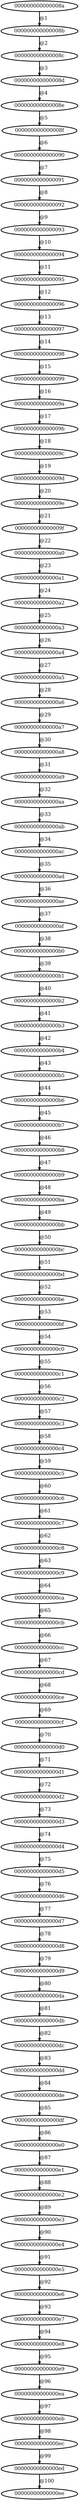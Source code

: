 digraph G {
        node [style=rounded, penwidth=3, fontsize=20, shape=oval];
        "000000000000008a" -> "000000000000008b" [label="@1", color=black,arrowsize=1,style=bold,penwidth=3,fontsize=20];
"000000000000008b" -> "000000000000008c" [label="@2", color=black,arrowsize=1,style=bold,penwidth=3,fontsize=20];
"000000000000008c" -> "000000000000008d" [label="@3", color=black,arrowsize=1,style=bold,penwidth=3,fontsize=20];
"000000000000008d" -> "000000000000008e" [label="@4", color=black,arrowsize=1,style=bold,penwidth=3,fontsize=20];
"000000000000008e" -> "000000000000008f" [label="@5", color=black,arrowsize=1,style=bold,penwidth=3,fontsize=20];
"000000000000008f" -> "0000000000000090" [label="@6", color=black,arrowsize=1,style=bold,penwidth=3,fontsize=20];
"0000000000000090" -> "0000000000000091" [label="@7", color=black,arrowsize=1,style=bold,penwidth=3,fontsize=20];
"0000000000000091" -> "0000000000000092" [label="@8", color=black,arrowsize=1,style=bold,penwidth=3,fontsize=20];
"0000000000000092" -> "0000000000000093" [label="@9", color=black,arrowsize=1,style=bold,penwidth=3,fontsize=20];
"0000000000000093" -> "0000000000000094" [label="@10", color=black,arrowsize=1,style=bold,penwidth=3,fontsize=20];
"0000000000000094" -> "0000000000000095" [label="@11", color=black,arrowsize=1,style=bold,penwidth=3,fontsize=20];
"0000000000000095" -> "0000000000000096" [label="@12", color=black,arrowsize=1,style=bold,penwidth=3,fontsize=20];
"0000000000000096" -> "0000000000000097" [label="@13", color=black,arrowsize=1,style=bold,penwidth=3,fontsize=20];
"0000000000000097" -> "0000000000000098" [label="@14", color=black,arrowsize=1,style=bold,penwidth=3,fontsize=20];
"0000000000000098" -> "0000000000000099" [label="@15", color=black,arrowsize=1,style=bold,penwidth=3,fontsize=20];
"0000000000000099" -> "000000000000009a" [label="@16", color=black,arrowsize=1,style=bold,penwidth=3,fontsize=20];
"000000000000009a" -> "000000000000009b" [label="@17", color=black,arrowsize=1,style=bold,penwidth=3,fontsize=20];
"000000000000009b" -> "000000000000009c" [label="@18", color=black,arrowsize=1,style=bold,penwidth=3,fontsize=20];
"000000000000009c" -> "000000000000009d" [label="@19", color=black,arrowsize=1,style=bold,penwidth=3,fontsize=20];
"000000000000009d" -> "000000000000009e" [label="@20", color=black,arrowsize=1,style=bold,penwidth=3,fontsize=20];
"000000000000009e" -> "000000000000009f" [label="@21", color=black,arrowsize=1,style=bold,penwidth=3,fontsize=20];
"000000000000009f" -> "00000000000000a0" [label="@22", color=black,arrowsize=1,style=bold,penwidth=3,fontsize=20];
"00000000000000a0" -> "00000000000000a1" [label="@23", color=black,arrowsize=1,style=bold,penwidth=3,fontsize=20];
"00000000000000a1" -> "00000000000000a2" [label="@24", color=black,arrowsize=1,style=bold,penwidth=3,fontsize=20];
"00000000000000a2" -> "00000000000000a3" [label="@25", color=black,arrowsize=1,style=bold,penwidth=3,fontsize=20];
"00000000000000a3" -> "00000000000000a4" [label="@26", color=black,arrowsize=1,style=bold,penwidth=3,fontsize=20];
"00000000000000a4" -> "00000000000000a5" [label="@27", color=black,arrowsize=1,style=bold,penwidth=3,fontsize=20];
"00000000000000a5" -> "00000000000000a6" [label="@28", color=black,arrowsize=1,style=bold,penwidth=3,fontsize=20];
"00000000000000a6" -> "00000000000000a7" [label="@29", color=black,arrowsize=1,style=bold,penwidth=3,fontsize=20];
"00000000000000a7" -> "00000000000000a8" [label="@30", color=black,arrowsize=1,style=bold,penwidth=3,fontsize=20];
"00000000000000a8" -> "00000000000000a9" [label="@31", color=black,arrowsize=1,style=bold,penwidth=3,fontsize=20];
"00000000000000a9" -> "00000000000000aa" [label="@32", color=black,arrowsize=1,style=bold,penwidth=3,fontsize=20];
"00000000000000aa" -> "00000000000000ab" [label="@33", color=black,arrowsize=1,style=bold,penwidth=3,fontsize=20];
"00000000000000ab" -> "00000000000000ac" [label="@34", color=black,arrowsize=1,style=bold,penwidth=3,fontsize=20];
"00000000000000ac" -> "00000000000000ad" [label="@35", color=black,arrowsize=1,style=bold,penwidth=3,fontsize=20];
"00000000000000ad" -> "00000000000000ae" [label="@36", color=black,arrowsize=1,style=bold,penwidth=3,fontsize=20];
"00000000000000ae" -> "00000000000000af" [label="@37", color=black,arrowsize=1,style=bold,penwidth=3,fontsize=20];
"00000000000000af" -> "00000000000000b0" [label="@38", color=black,arrowsize=1,style=bold,penwidth=3,fontsize=20];
"00000000000000b0" -> "00000000000000b1" [label="@39", color=black,arrowsize=1,style=bold,penwidth=3,fontsize=20];
"00000000000000b1" -> "00000000000000b2" [label="@40", color=black,arrowsize=1,style=bold,penwidth=3,fontsize=20];
"00000000000000b2" -> "00000000000000b3" [label="@41", color=black,arrowsize=1,style=bold,penwidth=3,fontsize=20];
"00000000000000b3" -> "00000000000000b4" [label="@42", color=black,arrowsize=1,style=bold,penwidth=3,fontsize=20];
"00000000000000b4" -> "00000000000000b5" [label="@43", color=black,arrowsize=1,style=bold,penwidth=3,fontsize=20];
"00000000000000b5" -> "00000000000000b6" [label="@44", color=black,arrowsize=1,style=bold,penwidth=3,fontsize=20];
"00000000000000b6" -> "00000000000000b7" [label="@45", color=black,arrowsize=1,style=bold,penwidth=3,fontsize=20];
"00000000000000b7" -> "00000000000000b8" [label="@46", color=black,arrowsize=1,style=bold,penwidth=3,fontsize=20];
"00000000000000b8" -> "00000000000000b9" [label="@47", color=black,arrowsize=1,style=bold,penwidth=3,fontsize=20];
"00000000000000b9" -> "00000000000000ba" [label="@48", color=black,arrowsize=1,style=bold,penwidth=3,fontsize=20];
"00000000000000ba" -> "00000000000000bb" [label="@49", color=black,arrowsize=1,style=bold,penwidth=3,fontsize=20];
"00000000000000bb" -> "00000000000000bc" [label="@50", color=black,arrowsize=1,style=bold,penwidth=3,fontsize=20];
"00000000000000bc" -> "00000000000000bd" [label="@51", color=black,arrowsize=1,style=bold,penwidth=3,fontsize=20];
"00000000000000bd" -> "00000000000000be" [label="@52", color=black,arrowsize=1,style=bold,penwidth=3,fontsize=20];
"00000000000000be" -> "00000000000000bf" [label="@53", color=black,arrowsize=1,style=bold,penwidth=3,fontsize=20];
"00000000000000bf" -> "00000000000000c0" [label="@54", color=black,arrowsize=1,style=bold,penwidth=3,fontsize=20];
"00000000000000c0" -> "00000000000000c1" [label="@55", color=black,arrowsize=1,style=bold,penwidth=3,fontsize=20];
"00000000000000c1" -> "00000000000000c2" [label="@56", color=black,arrowsize=1,style=bold,penwidth=3,fontsize=20];
"00000000000000c2" -> "00000000000000c3" [label="@57", color=black,arrowsize=1,style=bold,penwidth=3,fontsize=20];
"00000000000000c3" -> "00000000000000c4" [label="@58", color=black,arrowsize=1,style=bold,penwidth=3,fontsize=20];
"00000000000000c4" -> "00000000000000c5" [label="@59", color=black,arrowsize=1,style=bold,penwidth=3,fontsize=20];
"00000000000000c5" -> "00000000000000c6" [label="@60", color=black,arrowsize=1,style=bold,penwidth=3,fontsize=20];
"00000000000000c6" -> "00000000000000c7" [label="@61", color=black,arrowsize=1,style=bold,penwidth=3,fontsize=20];
"00000000000000c7" -> "00000000000000c8" [label="@62", color=black,arrowsize=1,style=bold,penwidth=3,fontsize=20];
"00000000000000c8" -> "00000000000000c9" [label="@63", color=black,arrowsize=1,style=bold,penwidth=3,fontsize=20];
"00000000000000c9" -> "00000000000000ca" [label="@64", color=black,arrowsize=1,style=bold,penwidth=3,fontsize=20];
"00000000000000ca" -> "00000000000000cb" [label="@65", color=black,arrowsize=1,style=bold,penwidth=3,fontsize=20];
"00000000000000cb" -> "00000000000000cc" [label="@66", color=black,arrowsize=1,style=bold,penwidth=3,fontsize=20];
"00000000000000cc" -> "00000000000000cd" [label="@67", color=black,arrowsize=1,style=bold,penwidth=3,fontsize=20];
"00000000000000cd" -> "00000000000000ce" [label="@68", color=black,arrowsize=1,style=bold,penwidth=3,fontsize=20];
"00000000000000ce" -> "00000000000000cf" [label="@69", color=black,arrowsize=1,style=bold,penwidth=3,fontsize=20];
"00000000000000cf" -> "00000000000000d0" [label="@70", color=black,arrowsize=1,style=bold,penwidth=3,fontsize=20];
"00000000000000d0" -> "00000000000000d1" [label="@71", color=black,arrowsize=1,style=bold,penwidth=3,fontsize=20];
"00000000000000d1" -> "00000000000000d2" [label="@72", color=black,arrowsize=1,style=bold,penwidth=3,fontsize=20];
"00000000000000d2" -> "00000000000000d3" [label="@73", color=black,arrowsize=1,style=bold,penwidth=3,fontsize=20];
"00000000000000d3" -> "00000000000000d4" [label="@74", color=black,arrowsize=1,style=bold,penwidth=3,fontsize=20];
"00000000000000d4" -> "00000000000000d5" [label="@75", color=black,arrowsize=1,style=bold,penwidth=3,fontsize=20];
"00000000000000d5" -> "00000000000000d6" [label="@76", color=black,arrowsize=1,style=bold,penwidth=3,fontsize=20];
"00000000000000d6" -> "00000000000000d7" [label="@77", color=black,arrowsize=1,style=bold,penwidth=3,fontsize=20];
"00000000000000d7" -> "00000000000000d8" [label="@78", color=black,arrowsize=1,style=bold,penwidth=3,fontsize=20];
"00000000000000d8" -> "00000000000000d9" [label="@79", color=black,arrowsize=1,style=bold,penwidth=3,fontsize=20];
"00000000000000d9" -> "00000000000000da" [label="@80", color=black,arrowsize=1,style=bold,penwidth=3,fontsize=20];
"00000000000000da" -> "00000000000000db" [label="@81", color=black,arrowsize=1,style=bold,penwidth=3,fontsize=20];
"00000000000000db" -> "00000000000000dc" [label="@82", color=black,arrowsize=1,style=bold,penwidth=3,fontsize=20];
"00000000000000dc" -> "00000000000000dd" [label="@83", color=black,arrowsize=1,style=bold,penwidth=3,fontsize=20];
"00000000000000dd" -> "00000000000000de" [label="@84", color=black,arrowsize=1,style=bold,penwidth=3,fontsize=20];
"00000000000000de" -> "00000000000000df" [label="@85", color=black,arrowsize=1,style=bold,penwidth=3,fontsize=20];
"00000000000000df" -> "00000000000000e0" [label="@86", color=black,arrowsize=1,style=bold,penwidth=3,fontsize=20];
"00000000000000e0" -> "00000000000000e1" [label="@87", color=black,arrowsize=1,style=bold,penwidth=3,fontsize=20];
"00000000000000e1" -> "00000000000000e2" [label="@88", color=black,arrowsize=1,style=bold,penwidth=3,fontsize=20];
"00000000000000e2" -> "00000000000000e3" [label="@89", color=black,arrowsize=1,style=bold,penwidth=3,fontsize=20];
"00000000000000e3" -> "00000000000000e4" [label="@90", color=black,arrowsize=1,style=bold,penwidth=3,fontsize=20];
"00000000000000e4" -> "00000000000000e5" [label="@91", color=black,arrowsize=1,style=bold,penwidth=3,fontsize=20];
"00000000000000e5" -> "00000000000000e6" [label="@92", color=black,arrowsize=1,style=bold,penwidth=3,fontsize=20];
"00000000000000e6" -> "00000000000000e7" [label="@93", color=black,arrowsize=1,style=bold,penwidth=3,fontsize=20];
"00000000000000e7" -> "00000000000000e8" [label="@94", color=black,arrowsize=1,style=bold,penwidth=3,fontsize=20];
"00000000000000e8" -> "00000000000000e9" [label="@95", color=black,arrowsize=1,style=bold,penwidth=3,fontsize=20];
"00000000000000e9" -> "00000000000000ea" [label="@96", color=black,arrowsize=1,style=bold,penwidth=3,fontsize=20];
"00000000000000ea" -> "00000000000000eb" [label="@97", color=black,arrowsize=1,style=bold,penwidth=3,fontsize=20];
"00000000000000eb" -> "00000000000000ec" [label="@98", color=black,arrowsize=1,style=bold,penwidth=3,fontsize=20];
"00000000000000ec" -> "00000000000000ed" [label="@99", color=black,arrowsize=1,style=bold,penwidth=3,fontsize=20];
"00000000000000ed" -> "00000000000000ee" [label="@100", color=black,arrowsize=1,style=bold,penwidth=3,fontsize=20];
}
